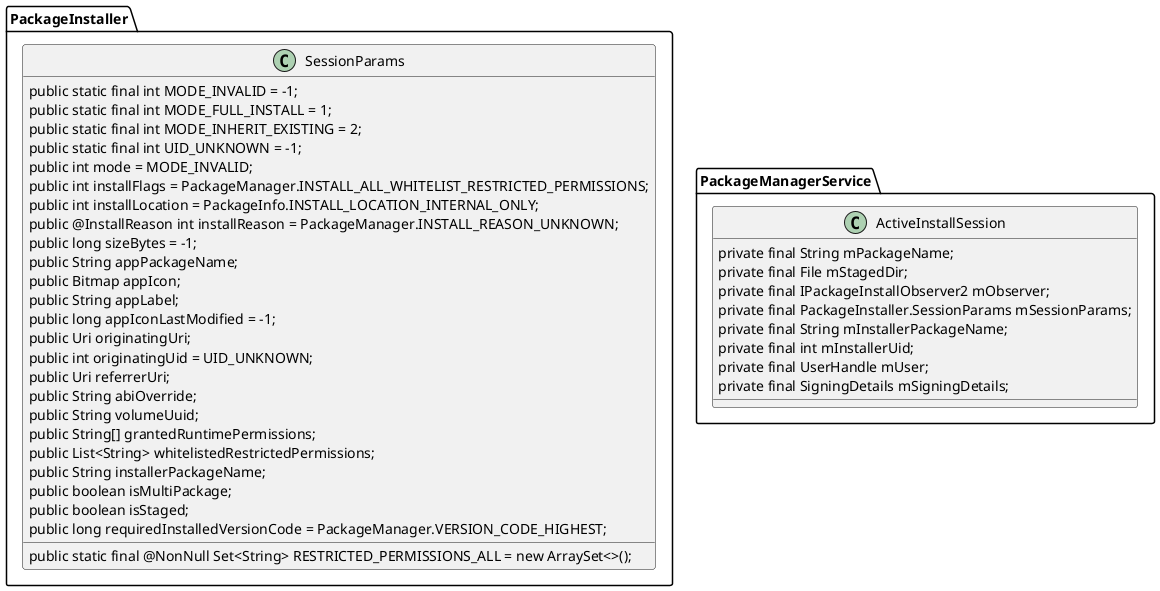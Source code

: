 @startuml packageinstall-1
class PackageInstaller.SessionParams {
    public static final int MODE_INVALID = -1;
    public static final int MODE_FULL_INSTALL = 1;
    public static final int MODE_INHERIT_EXISTING = 2;
    public static final @NonNull Set<String> RESTRICTED_PERMISSIONS_ALL = new ArraySet<>();
    public static final int UID_UNKNOWN = -1;
    public int mode = MODE_INVALID;
    public int installFlags = PackageManager.INSTALL_ALL_WHITELIST_RESTRICTED_PERMISSIONS;
    public int installLocation = PackageInfo.INSTALL_LOCATION_INTERNAL_ONLY;
    public @InstallReason int installReason = PackageManager.INSTALL_REASON_UNKNOWN;
    public long sizeBytes = -1;
    public String appPackageName;
    public Bitmap appIcon;
    public String appLabel;
    public long appIconLastModified = -1;
    public Uri originatingUri;
    public int originatingUid = UID_UNKNOWN;
    public Uri referrerUri;
    public String abiOverride;
    public String volumeUuid;
    public String[] grantedRuntimePermissions;
    public List<String> whitelistedRestrictedPermissions;
    public String installerPackageName;
    public boolean isMultiPackage;
    public boolean isStaged;
    public long requiredInstalledVersionCode = PackageManager.VERSION_CODE_HIGHEST;
}
class PackageManagerService.ActiveInstallSession {
    private final String mPackageName;
    private final File mStagedDir;
    private final IPackageInstallObserver2 mObserver;
    private final PackageInstaller.SessionParams mSessionParams;
    private final String mInstallerPackageName;
    private final int mInstallerUid;
    private final UserHandle mUser;
    private final SigningDetails mSigningDetails;
}
@enduml
